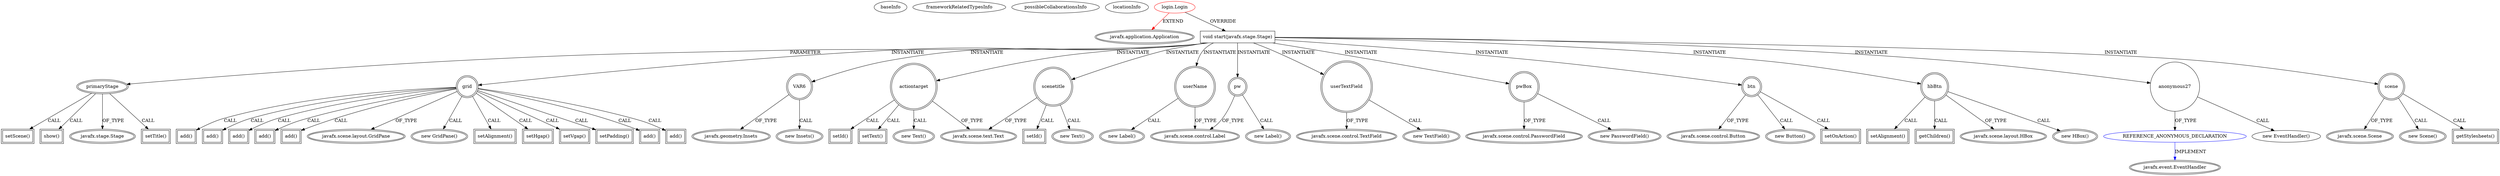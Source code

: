 digraph {
baseInfo[graphId=4160,category="extension_graph",isAnonymous=false,possibleRelation=true]
frameworkRelatedTypesInfo[0="javafx.application.Application"]
possibleCollaborationsInfo[0="4160~OVERRIDING_METHOD_DECLARATION-INSTANTIATION-~javafx.application.Application ~javafx.event.EventHandler ~false~true"]
locationInfo[projectName="sergiohpl-PMS",filePath="/sergiohpl-PMS/PMS-master/Login/src/login/Login.java",contextSignature="Login",graphId="4160"]
0[label="login.Login",vertexType="ROOT_CLIENT_CLASS_DECLARATION",isFrameworkType=false,color=red]
1[label="javafx.application.Application",vertexType="FRAMEWORK_CLASS_TYPE",isFrameworkType=true,peripheries=2]
2[label="void start(javafx.stage.Stage)",vertexType="OVERRIDING_METHOD_DECLARATION",isFrameworkType=false,shape=box]
3[label="primaryStage",vertexType="PARAMETER_DECLARATION",isFrameworkType=true,peripheries=2]
4[label="javafx.stage.Stage",vertexType="FRAMEWORK_CLASS_TYPE",isFrameworkType=true,peripheries=2]
6[label="setTitle()",vertexType="INSIDE_CALL",isFrameworkType=true,peripheries=2,shape=box]
8[label="grid",vertexType="VARIABLE_EXPRESION",isFrameworkType=true,peripheries=2,shape=circle]
9[label="javafx.scene.layout.GridPane",vertexType="FRAMEWORK_CLASS_TYPE",isFrameworkType=true,peripheries=2]
7[label="new GridPane()",vertexType="CONSTRUCTOR_CALL",isFrameworkType=true,peripheries=2]
11[label="setAlignment()",vertexType="INSIDE_CALL",isFrameworkType=true,peripheries=2,shape=box]
13[label="setHgap()",vertexType="INSIDE_CALL",isFrameworkType=true,peripheries=2,shape=box]
15[label="setVgap()",vertexType="INSIDE_CALL",isFrameworkType=true,peripheries=2,shape=box]
17[label="setPadding()",vertexType="INSIDE_CALL",isFrameworkType=true,peripheries=2,shape=box]
19[label="VAR6",vertexType="VARIABLE_EXPRESION",isFrameworkType=true,peripheries=2,shape=circle]
20[label="javafx.geometry.Insets",vertexType="FRAMEWORK_CLASS_TYPE",isFrameworkType=true,peripheries=2]
18[label="new Insets()",vertexType="CONSTRUCTOR_CALL",isFrameworkType=true,peripheries=2]
22[label="scenetitle",vertexType="VARIABLE_EXPRESION",isFrameworkType=true,peripheries=2,shape=circle]
23[label="javafx.scene.text.Text",vertexType="FRAMEWORK_CLASS_TYPE",isFrameworkType=true,peripheries=2]
21[label="new Text()",vertexType="CONSTRUCTOR_CALL",isFrameworkType=true,peripheries=2]
25[label="setId()",vertexType="INSIDE_CALL",isFrameworkType=true,peripheries=2,shape=box]
27[label="add()",vertexType="INSIDE_CALL",isFrameworkType=true,peripheries=2,shape=box]
29[label="userName",vertexType="VARIABLE_EXPRESION",isFrameworkType=true,peripheries=2,shape=circle]
30[label="javafx.scene.control.Label",vertexType="FRAMEWORK_CLASS_TYPE",isFrameworkType=true,peripheries=2]
28[label="new Label()",vertexType="CONSTRUCTOR_CALL",isFrameworkType=true,peripheries=2]
32[label="add()",vertexType="INSIDE_CALL",isFrameworkType=true,peripheries=2,shape=box]
34[label="userTextField",vertexType="VARIABLE_EXPRESION",isFrameworkType=true,peripheries=2,shape=circle]
35[label="javafx.scene.control.TextField",vertexType="FRAMEWORK_CLASS_TYPE",isFrameworkType=true,peripheries=2]
33[label="new TextField()",vertexType="CONSTRUCTOR_CALL",isFrameworkType=true,peripheries=2]
37[label="add()",vertexType="INSIDE_CALL",isFrameworkType=true,peripheries=2,shape=box]
39[label="pw",vertexType="VARIABLE_EXPRESION",isFrameworkType=true,peripheries=2,shape=circle]
38[label="new Label()",vertexType="CONSTRUCTOR_CALL",isFrameworkType=true,peripheries=2]
42[label="add()",vertexType="INSIDE_CALL",isFrameworkType=true,peripheries=2,shape=box]
44[label="pwBox",vertexType="VARIABLE_EXPRESION",isFrameworkType=true,peripheries=2,shape=circle]
45[label="javafx.scene.control.PasswordField",vertexType="FRAMEWORK_CLASS_TYPE",isFrameworkType=true,peripheries=2]
43[label="new PasswordField()",vertexType="CONSTRUCTOR_CALL",isFrameworkType=true,peripheries=2]
47[label="add()",vertexType="INSIDE_CALL",isFrameworkType=true,peripheries=2,shape=box]
49[label="btn",vertexType="VARIABLE_EXPRESION",isFrameworkType=true,peripheries=2,shape=circle]
50[label="javafx.scene.control.Button",vertexType="FRAMEWORK_CLASS_TYPE",isFrameworkType=true,peripheries=2]
48[label="new Button()",vertexType="CONSTRUCTOR_CALL",isFrameworkType=true,peripheries=2]
52[label="hbBtn",vertexType="VARIABLE_EXPRESION",isFrameworkType=true,peripheries=2,shape=circle]
53[label="javafx.scene.layout.HBox",vertexType="FRAMEWORK_CLASS_TYPE",isFrameworkType=true,peripheries=2]
51[label="new HBox()",vertexType="CONSTRUCTOR_CALL",isFrameworkType=true,peripheries=2]
55[label="setAlignment()",vertexType="INSIDE_CALL",isFrameworkType=true,peripheries=2,shape=box]
57[label="getChildren()",vertexType="INSIDE_CALL",isFrameworkType=true,peripheries=2,shape=box]
59[label="add()",vertexType="INSIDE_CALL",isFrameworkType=true,peripheries=2,shape=box]
61[label="actiontarget",vertexType="VARIABLE_EXPRESION",isFrameworkType=true,peripheries=2,shape=circle]
60[label="new Text()",vertexType="CONSTRUCTOR_CALL",isFrameworkType=true,peripheries=2]
64[label="setId()",vertexType="INSIDE_CALL",isFrameworkType=true,peripheries=2,shape=box]
66[label="add()",vertexType="INSIDE_CALL",isFrameworkType=true,peripheries=2,shape=box]
68[label="setOnAction()",vertexType="INSIDE_CALL",isFrameworkType=true,peripheries=2,shape=box]
70[label="anonymous27",vertexType="VARIABLE_EXPRESION",isFrameworkType=false,shape=circle]
71[label="REFERENCE_ANONYMOUS_DECLARATION",vertexType="REFERENCE_ANONYMOUS_DECLARATION",isFrameworkType=false,color=blue]
72[label="javafx.event.EventHandler",vertexType="FRAMEWORK_INTERFACE_TYPE",isFrameworkType=true,peripheries=2]
69[label="new EventHandler()",vertexType="CONSTRUCTOR_CALL",isFrameworkType=false]
74[label="setText()",vertexType="INSIDE_CALL",isFrameworkType=true,peripheries=2,shape=box]
76[label="scene",vertexType="VARIABLE_EXPRESION",isFrameworkType=true,peripheries=2,shape=circle]
77[label="javafx.scene.Scene",vertexType="FRAMEWORK_CLASS_TYPE",isFrameworkType=true,peripheries=2]
75[label="new Scene()",vertexType="CONSTRUCTOR_CALL",isFrameworkType=true,peripheries=2]
79[label="setScene()",vertexType="INSIDE_CALL",isFrameworkType=true,peripheries=2,shape=box]
81[label="getStylesheets()",vertexType="INSIDE_CALL",isFrameworkType=true,peripheries=2,shape=box]
83[label="show()",vertexType="INSIDE_CALL",isFrameworkType=true,peripheries=2,shape=box]
0->1[label="EXTEND",color=red]
0->2[label="OVERRIDE"]
3->4[label="OF_TYPE"]
2->3[label="PARAMETER"]
3->6[label="CALL"]
2->8[label="INSTANTIATE"]
8->9[label="OF_TYPE"]
8->7[label="CALL"]
8->11[label="CALL"]
8->13[label="CALL"]
8->15[label="CALL"]
8->17[label="CALL"]
2->19[label="INSTANTIATE"]
19->20[label="OF_TYPE"]
19->18[label="CALL"]
2->22[label="INSTANTIATE"]
22->23[label="OF_TYPE"]
22->21[label="CALL"]
22->25[label="CALL"]
8->27[label="CALL"]
2->29[label="INSTANTIATE"]
29->30[label="OF_TYPE"]
29->28[label="CALL"]
8->32[label="CALL"]
2->34[label="INSTANTIATE"]
34->35[label="OF_TYPE"]
34->33[label="CALL"]
8->37[label="CALL"]
2->39[label="INSTANTIATE"]
39->30[label="OF_TYPE"]
39->38[label="CALL"]
8->42[label="CALL"]
2->44[label="INSTANTIATE"]
44->45[label="OF_TYPE"]
44->43[label="CALL"]
8->47[label="CALL"]
2->49[label="INSTANTIATE"]
49->50[label="OF_TYPE"]
49->48[label="CALL"]
2->52[label="INSTANTIATE"]
52->53[label="OF_TYPE"]
52->51[label="CALL"]
52->55[label="CALL"]
52->57[label="CALL"]
8->59[label="CALL"]
2->61[label="INSTANTIATE"]
61->23[label="OF_TYPE"]
61->60[label="CALL"]
61->64[label="CALL"]
8->66[label="CALL"]
49->68[label="CALL"]
2->70[label="INSTANTIATE"]
71->72[label="IMPLEMENT",color=blue]
70->71[label="OF_TYPE"]
70->69[label="CALL"]
61->74[label="CALL"]
2->76[label="INSTANTIATE"]
76->77[label="OF_TYPE"]
76->75[label="CALL"]
3->79[label="CALL"]
76->81[label="CALL"]
3->83[label="CALL"]
}

